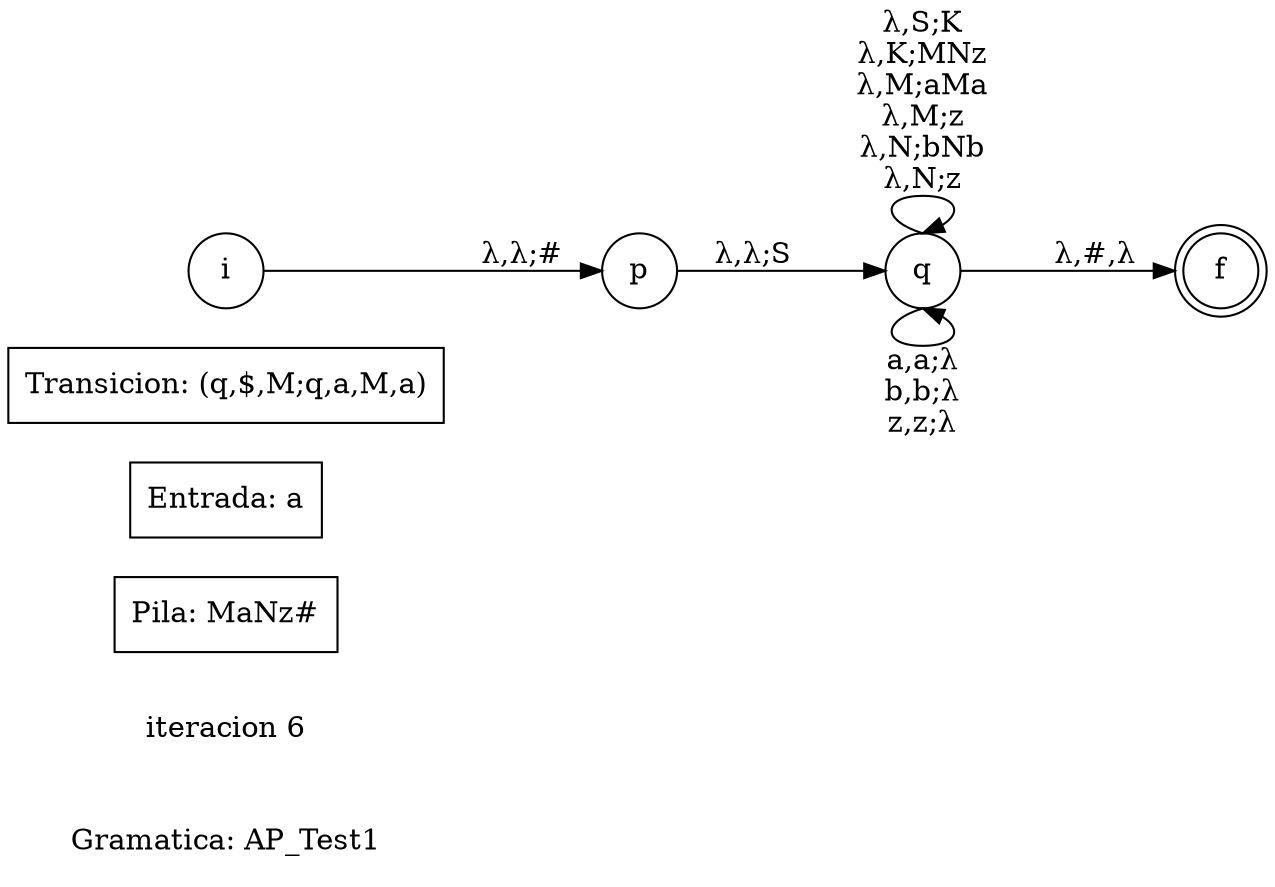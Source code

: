 // Grammmatica
digraph {
	rankdir=LR
	node [shape=plaintext]
	name [label="Gramatica: AP_Test1"]
	it [label="iteracion 6"]
	node [shape=record]
	P [label="Pila: MaNz#"]
	E [label="Entrada: a"]
	tran [label="Transicion: (q,$,M;q,a,M,a)"]
	node [shape=doublecircle]
	f
	node [shape=circle]
	i
	p
	q
	i -> p [label="λ,λ;#"]
	p -> q [label="λ,λ;S"]
	q -> f [label="λ,#,λ"]
	q:n -> q:n [label="λ,S;K\nλ,K;MNz\nλ,M;aMa\nλ,M;z\nλ,N;bNb\nλ,N;z\n"]
	q:s -> q:s [label="a,a;λ\nb,b;λ\nz,z;λ\n"]
}
